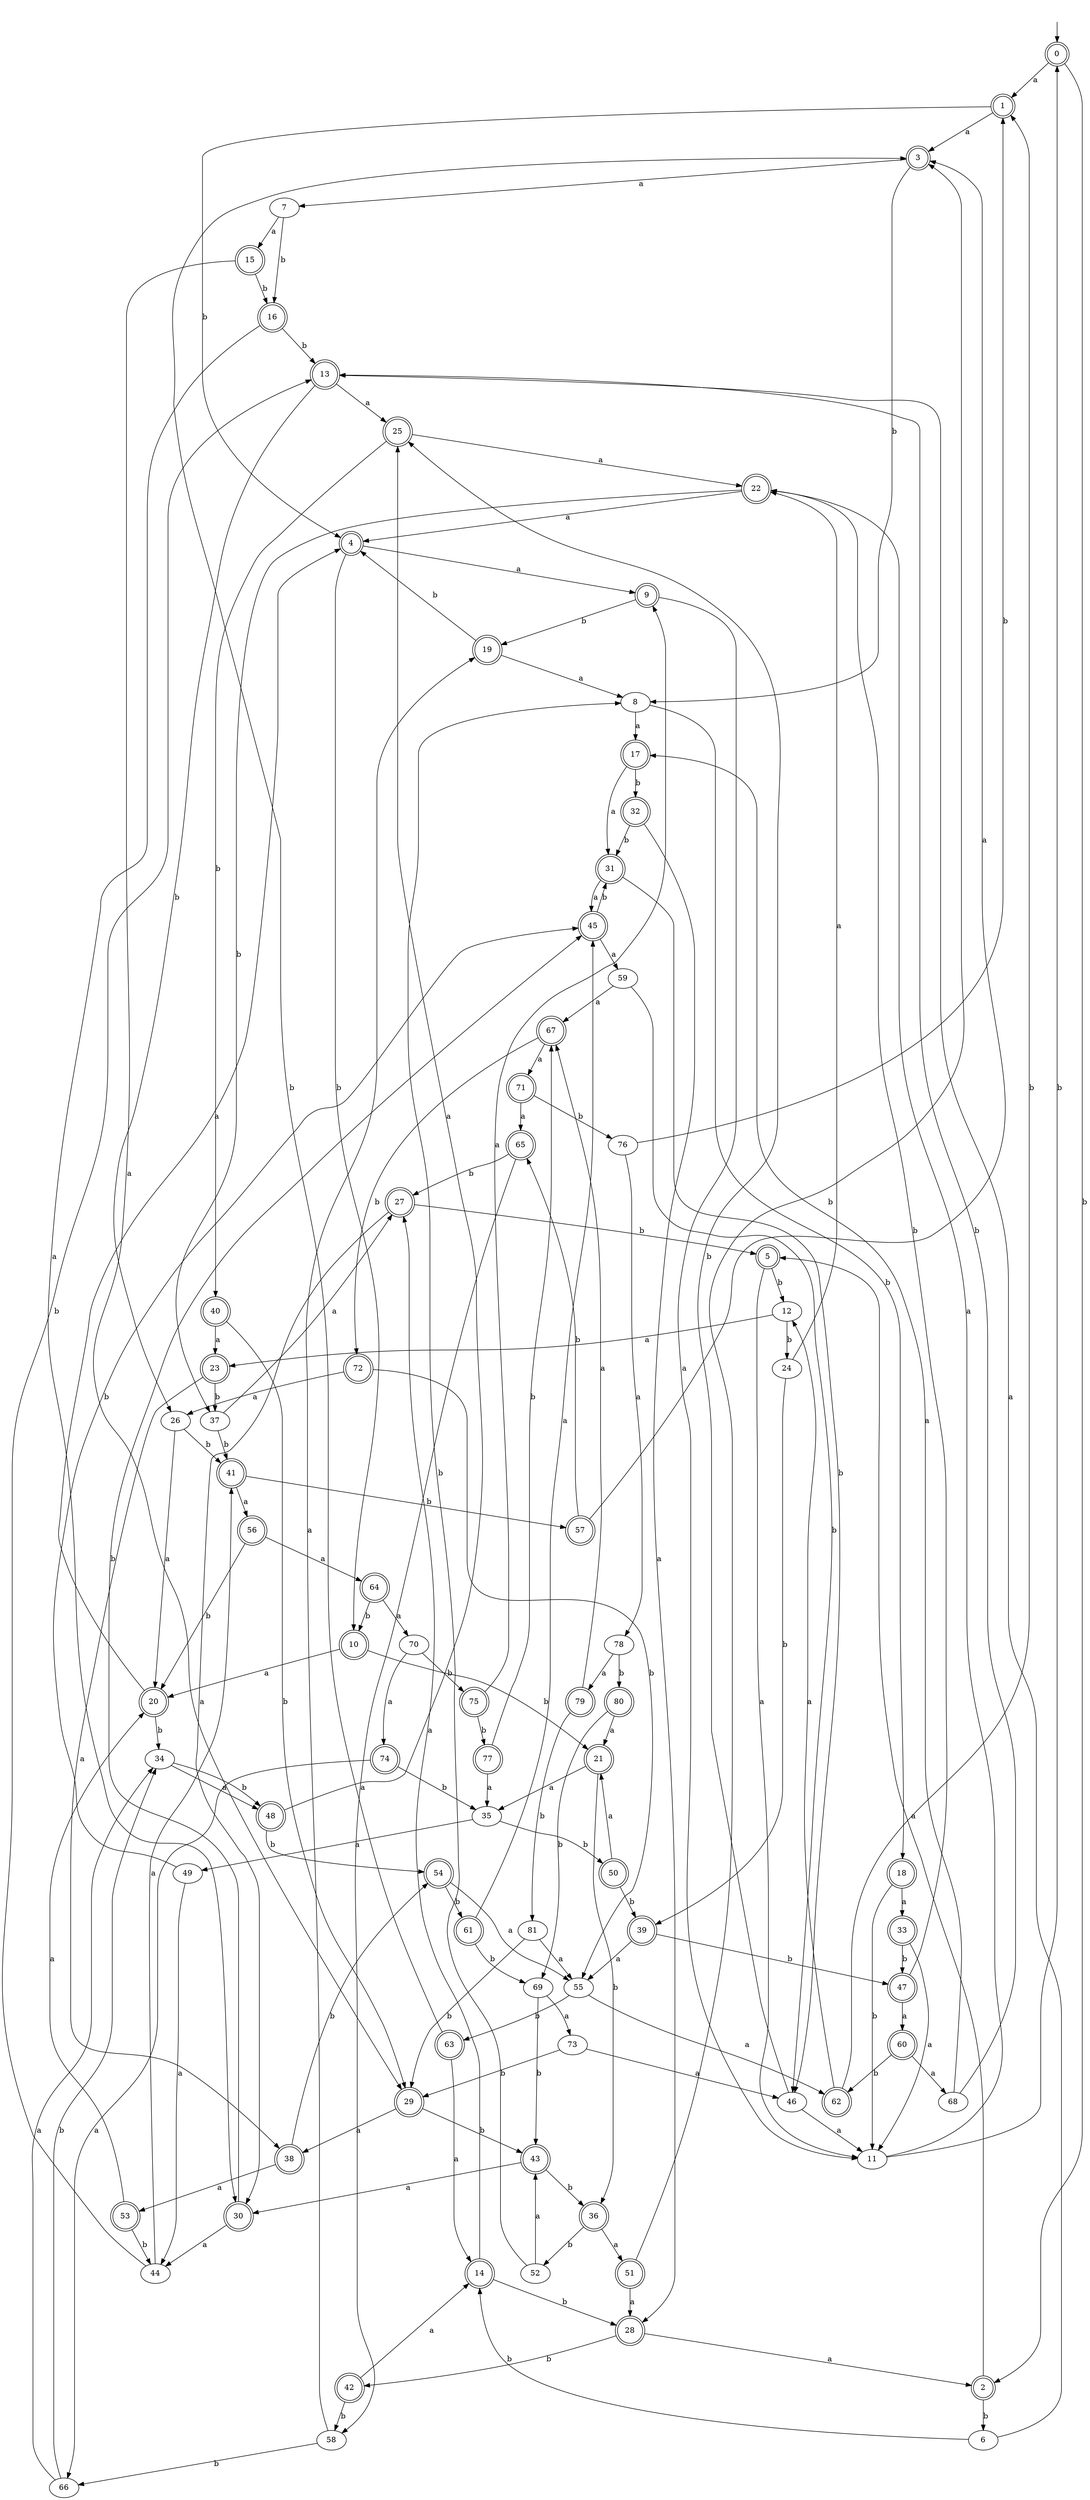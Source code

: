 digraph RandomDFA {
  __start0 [label="", shape=none];
  __start0 -> 0 [label=""];
  0 [shape=circle] [shape=doublecircle]
  0 -> 1 [label="a"]
  0 -> 2 [label="b"]
  1 [shape=doublecircle]
  1 -> 3 [label="a"]
  1 -> 4 [label="b"]
  2 [shape=doublecircle]
  2 -> 5 [label="a"]
  2 -> 6 [label="b"]
  3 [shape=doublecircle]
  3 -> 7 [label="a"]
  3 -> 8 [label="b"]
  4 [shape=doublecircle]
  4 -> 9 [label="a"]
  4 -> 10 [label="b"]
  5 [shape=doublecircle]
  5 -> 11 [label="a"]
  5 -> 12 [label="b"]
  6
  6 -> 13 [label="a"]
  6 -> 14 [label="b"]
  7
  7 -> 15 [label="a"]
  7 -> 16 [label="b"]
  8
  8 -> 17 [label="a"]
  8 -> 18 [label="b"]
  9 [shape=doublecircle]
  9 -> 11 [label="a"]
  9 -> 19 [label="b"]
  10 [shape=doublecircle]
  10 -> 20 [label="a"]
  10 -> 21 [label="b"]
  11
  11 -> 22 [label="a"]
  11 -> 0 [label="b"]
  12
  12 -> 23 [label="a"]
  12 -> 24 [label="b"]
  13 [shape=doublecircle]
  13 -> 25 [label="a"]
  13 -> 26 [label="b"]
  14 [shape=doublecircle]
  14 -> 27 [label="a"]
  14 -> 28 [label="b"]
  15 [shape=doublecircle]
  15 -> 29 [label="a"]
  15 -> 16 [label="b"]
  16 [shape=doublecircle]
  16 -> 30 [label="a"]
  16 -> 13 [label="b"]
  17 [shape=doublecircle]
  17 -> 31 [label="a"]
  17 -> 32 [label="b"]
  18 [shape=doublecircle]
  18 -> 33 [label="a"]
  18 -> 11 [label="b"]
  19 [shape=doublecircle]
  19 -> 8 [label="a"]
  19 -> 4 [label="b"]
  20 [shape=doublecircle]
  20 -> 4 [label="a"]
  20 -> 34 [label="b"]
  21 [shape=doublecircle]
  21 -> 35 [label="a"]
  21 -> 36 [label="b"]
  22 [shape=doublecircle]
  22 -> 4 [label="a"]
  22 -> 37 [label="b"]
  23 [shape=doublecircle]
  23 -> 38 [label="a"]
  23 -> 37 [label="b"]
  24
  24 -> 22 [label="a"]
  24 -> 39 [label="b"]
  25 [shape=doublecircle]
  25 -> 22 [label="a"]
  25 -> 40 [label="b"]
  26
  26 -> 20 [label="a"]
  26 -> 41 [label="b"]
  27 [shape=doublecircle]
  27 -> 30 [label="a"]
  27 -> 5 [label="b"]
  28 [shape=doublecircle]
  28 -> 2 [label="a"]
  28 -> 42 [label="b"]
  29 [shape=doublecircle]
  29 -> 38 [label="a"]
  29 -> 43 [label="b"]
  30 [shape=doublecircle]
  30 -> 44 [label="a"]
  30 -> 45 [label="b"]
  31 [shape=doublecircle]
  31 -> 45 [label="a"]
  31 -> 46 [label="b"]
  32 [shape=doublecircle]
  32 -> 28 [label="a"]
  32 -> 31 [label="b"]
  33 [shape=doublecircle]
  33 -> 11 [label="a"]
  33 -> 47 [label="b"]
  34
  34 -> 48 [label="a"]
  34 -> 48 [label="b"]
  35
  35 -> 49 [label="a"]
  35 -> 50 [label="b"]
  36 [shape=doublecircle]
  36 -> 51 [label="a"]
  36 -> 52 [label="b"]
  37
  37 -> 27 [label="a"]
  37 -> 41 [label="b"]
  38 [shape=doublecircle]
  38 -> 53 [label="a"]
  38 -> 54 [label="b"]
  39 [shape=doublecircle]
  39 -> 55 [label="a"]
  39 -> 47 [label="b"]
  40 [shape=doublecircle]
  40 -> 23 [label="a"]
  40 -> 29 [label="b"]
  41 [shape=doublecircle]
  41 -> 56 [label="a"]
  41 -> 57 [label="b"]
  42 [shape=doublecircle]
  42 -> 14 [label="a"]
  42 -> 58 [label="b"]
  43 [shape=doublecircle]
  43 -> 30 [label="a"]
  43 -> 36 [label="b"]
  44
  44 -> 41 [label="a"]
  44 -> 13 [label="b"]
  45 [shape=doublecircle]
  45 -> 59 [label="a"]
  45 -> 31 [label="b"]
  46
  46 -> 11 [label="a"]
  46 -> 25 [label="b"]
  47 [shape=doublecircle]
  47 -> 60 [label="a"]
  47 -> 22 [label="b"]
  48 [shape=doublecircle]
  48 -> 25 [label="a"]
  48 -> 54 [label="b"]
  49
  49 -> 44 [label="a"]
  49 -> 45 [label="b"]
  50 [shape=doublecircle]
  50 -> 21 [label="a"]
  50 -> 39 [label="b"]
  51 [shape=doublecircle]
  51 -> 28 [label="a"]
  51 -> 3 [label="b"]
  52
  52 -> 43 [label="a"]
  52 -> 8 [label="b"]
  53 [shape=doublecircle]
  53 -> 20 [label="a"]
  53 -> 44 [label="b"]
  54 [shape=doublecircle]
  54 -> 55 [label="a"]
  54 -> 61 [label="b"]
  55
  55 -> 62 [label="a"]
  55 -> 63 [label="b"]
  56 [shape=doublecircle]
  56 -> 64 [label="a"]
  56 -> 20 [label="b"]
  57 [shape=doublecircle]
  57 -> 3 [label="a"]
  57 -> 65 [label="b"]
  58
  58 -> 19 [label="a"]
  58 -> 66 [label="b"]
  59
  59 -> 67 [label="a"]
  59 -> 46 [label="b"]
  60 [shape=doublecircle]
  60 -> 68 [label="a"]
  60 -> 62 [label="b"]
  61 [shape=doublecircle]
  61 -> 45 [label="a"]
  61 -> 69 [label="b"]
  62 [shape=doublecircle]
  62 -> 12 [label="a"]
  62 -> 1 [label="b"]
  63 [shape=doublecircle]
  63 -> 14 [label="a"]
  63 -> 3 [label="b"]
  64 [shape=doublecircle]
  64 -> 70 [label="a"]
  64 -> 10 [label="b"]
  65 [shape=doublecircle]
  65 -> 58 [label="a"]
  65 -> 27 [label="b"]
  66
  66 -> 34 [label="a"]
  66 -> 34 [label="b"]
  67 [shape=doublecircle]
  67 -> 71 [label="a"]
  67 -> 72 [label="b"]
  68
  68 -> 17 [label="a"]
  68 -> 13 [label="b"]
  69
  69 -> 73 [label="a"]
  69 -> 43 [label="b"]
  70
  70 -> 74 [label="a"]
  70 -> 75 [label="b"]
  71 [shape=doublecircle]
  71 -> 65 [label="a"]
  71 -> 76 [label="b"]
  72 [shape=doublecircle]
  72 -> 26 [label="a"]
  72 -> 55 [label="b"]
  73
  73 -> 46 [label="a"]
  73 -> 29 [label="b"]
  74 [shape=doublecircle]
  74 -> 66 [label="a"]
  74 -> 35 [label="b"]
  75 [shape=doublecircle]
  75 -> 9 [label="a"]
  75 -> 77 [label="b"]
  76
  76 -> 78 [label="a"]
  76 -> 1 [label="b"]
  77 [shape=doublecircle]
  77 -> 35 [label="a"]
  77 -> 67 [label="b"]
  78
  78 -> 79 [label="a"]
  78 -> 80 [label="b"]
  79 [shape=doublecircle]
  79 -> 67 [label="a"]
  79 -> 81 [label="b"]
  80 [shape=doublecircle]
  80 -> 21 [label="a"]
  80 -> 69 [label="b"]
  81
  81 -> 55 [label="a"]
  81 -> 29 [label="b"]
}
